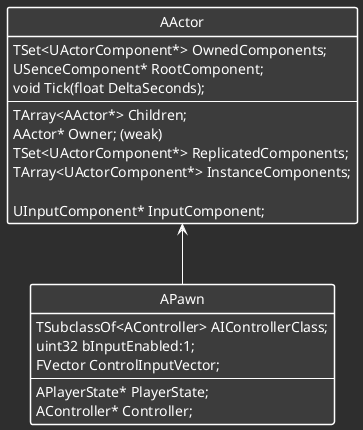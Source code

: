 @startuml DiagramName
skinparam backgroundColor #2E2E2E
skinparam class {
    BackgroundColor #3C3C3C
    ArrowColor White
    BorderColor White
    FontColor White
    AttributeFontColor White
    StereotypeFontColor White
    BorderThickness 1.5
}
skinparam note {
    BackgroundColor #4B4B4B
    BorderColor White
    FontColor White
}
hide circle
hide empty members
hide empty methods

class AActor {
    TSet<UActorComponent*> OwnedComponents;
    USenceComponent* RootComponent;
    void Tick(float DeltaSeconds);
    --
    TArray<AActor*> Children;
    AActor* Owner; (weak)
    TSet<UActorComponent*> ReplicatedComponents;
    TArray<UActorComponent*> InstanceComponents;

    UInputComponent* InputComponent;
} 

class APawn {
    TSubclassOf<AController> AIControllerClass;
    uint32 bInputEnabled:1;
    FVector ControlInputVector;
    --
    APlayerState* PlayerState;
    AController* Controller;
}

AActor <-- APawn
@enduml